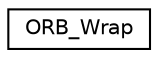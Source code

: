 digraph "Graphical Class Hierarchy"
{
 // INTERACTIVE_SVG=YES
  edge [fontname="Helvetica",fontsize="10",labelfontname="Helvetica",labelfontsize="10"];
  node [fontname="Helvetica",fontsize="10",shape=record];
  rankdir="LR";
  Node1 [label="ORB_Wrap",height=0.2,width=0.4,color="black", fillcolor="white", style="filled",URL="$classopensca_support_1_1_o_r_b___wrap.html",tooltip="The ORB class wrap basic option for orb such as orb_init/get_POA/get_NamingContext/bind/unbind and so..."];
}
